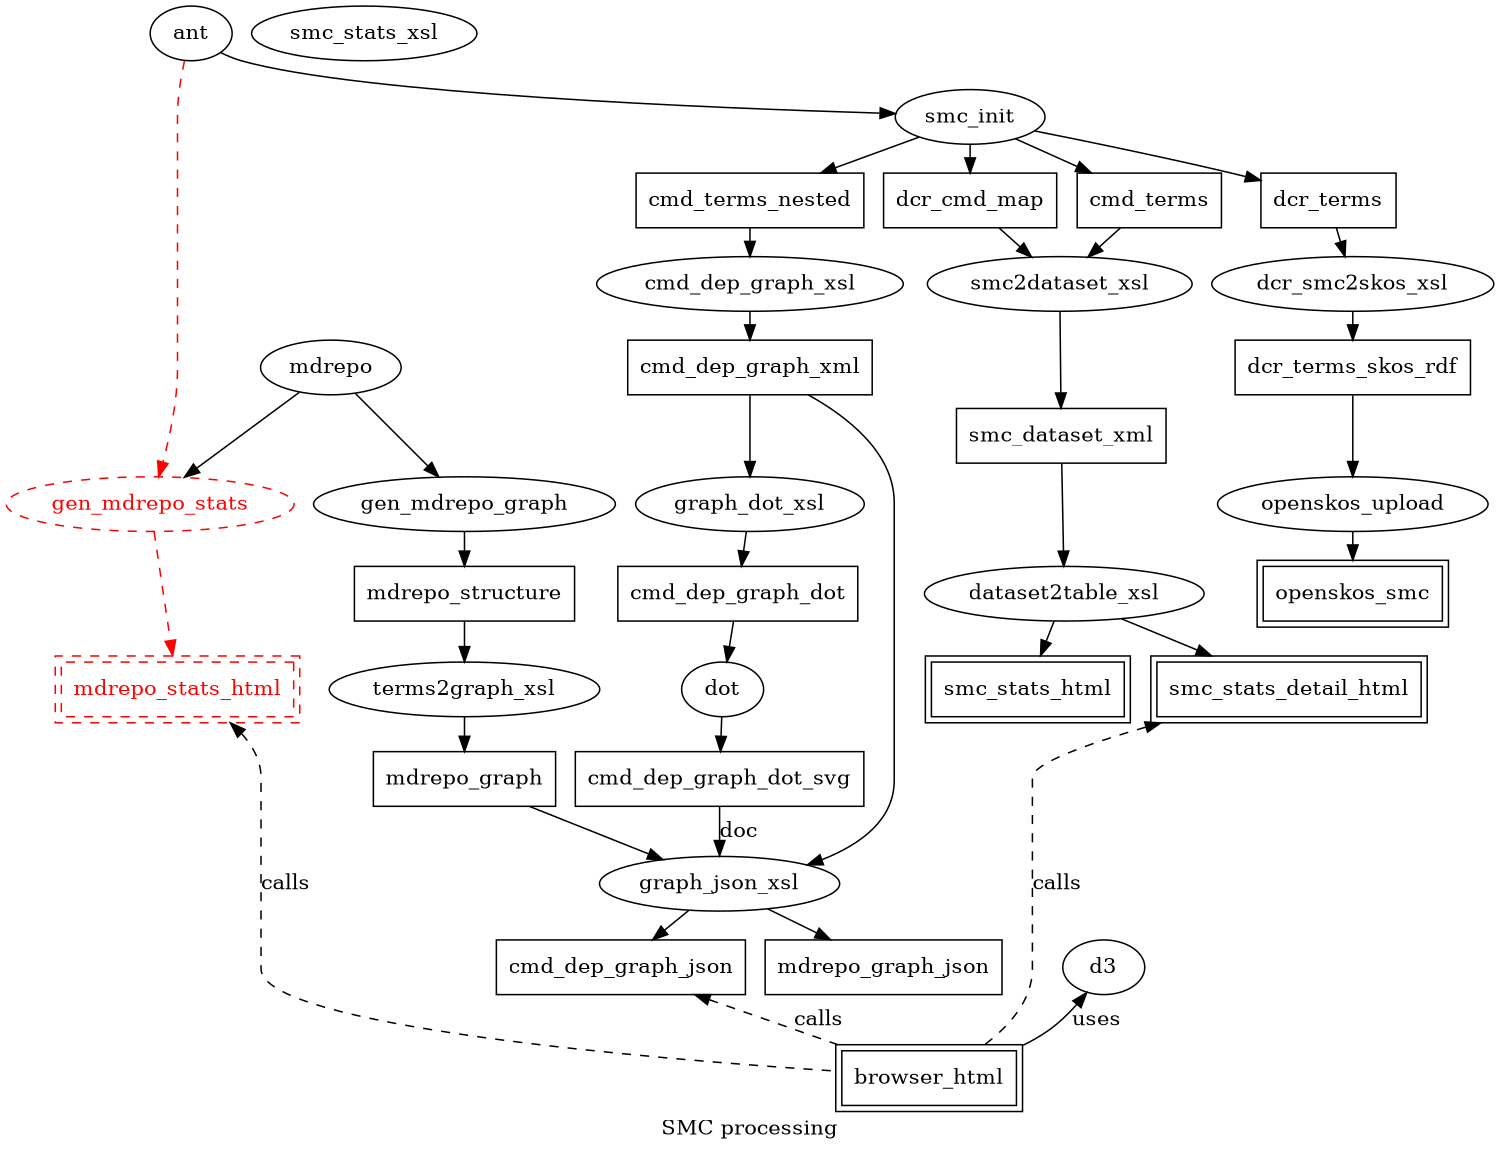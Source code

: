 /* 

dot -osmc_processing.png -Tpng smc_processing.dot

*/
digraph smc_processing {
  label="SMC processing";
	rankdir=TB;
	size="10,11";		
	ranksep=0.25;
	nodesep=0.18;

	/* graph [compound=true,
		mclimit=4,		
		remincross=true,
		nodesep = 0.1;	
	size="12,12";		
	];
	*/

/*
node [shape=none];
context;
term; */

/* data elements */
node [shape=box];
dcr_terms;
cmd_terms;
cmd_terms_nested;
dcr_cmd_map;
cmd_dep_graph_xml;
cmd_dep_graph_dot;
cmd_dep_graph_dot_svg;
cmd_dep_graph_json;
smc_dataset_xml;
dcr_terms_skos_rdf;
mdrepo_structure;
mdrepo_graph;
mdrepo_graph_json;



/* processing, code  */
node [shape=ellipse];
	ant;
	mdrepo;
	gen_mdrepo_stats [color=red,style=dashed, fontcolor=red];
	d3;
	dot;
	smc_init;
	gen_mdrepo_graph;
	cmd_dep_graph_xsl;
	graph_dot_xsl;
	terms2graph_xsl;
	graph_json_xsl;
	dcr_smc2skos_xsl;
	smc_stats_xsl;	
	openskos_upload;
	smc2dataset_xsl;
	dataset2table_xsl;

/* user "interfaces"  - human readable output */ 
node [shape=box, peripheries=2];
smc_stats_html;
browser_html;
mdrepo_stats_html [color=red,style=dashed, fontcolor=red];
smc_stats_detail_html;
openskos_smc;


	subgraph order {
	rank=same;
	dot;
		smc_stats_html;
		mdrepo_stats_html;
		smc_stats_detail_html;
	}

/* context -> list;
term -> map; */


ant -> smc_init -> cmd_terms_nested;
smc_init -> dcr_cmd_map;
smc_init -> dcr_terms;
smc_init -> cmd_terms;
cmd_terms_nested -> cmd_dep_graph_xsl -> cmd_dep_graph_xml;

cmd_dep_graph_xml -> graph_dot_xsl -> cmd_dep_graph_dot  -> dot -> cmd_dep_graph_dot_svg; 

cmd_dep_graph_xml -> graph_json_xsl -> cmd_dep_graph_json; 
cmd_dep_graph_dot_svg -> graph_json_xsl [label="doc"];

d3 -> browser_html [dir=back, label=uses];
cmd_dep_graph_json -> browser_html [dir=back, style=dashed, label=calls];
smc_stats_detail_html -> browser_html [dir=back, style=dashed, label=calls];
mdrepo -> gen_mdrepo_stats;
ant -> gen_mdrepo_stats ->  mdrepo_stats_html [color=red,style=dashed];
mdrepo_stats_html -> browser_html [dir=back, style=dashed, label="calls"];
mdrepo -> gen_mdrepo_graph -> mdrepo_structure -> terms2graph_xsl -> mdrepo_graph -> graph_json_xsl -> mdrepo_graph_json;

/* obsoleted 
dcr_cmd_map -> smc_stats_xsl -> smc_stats_html; 
cmd_terms -> smc_stats_xsl;
*/
dcr_cmd_map -> smc2dataset_xsl -> smc_dataset_xml -> dataset2table_xsl -> smc_stats_detail_html;
cmd_terms -> smc2dataset_xsl;

dataset2table_xsl -> smc_stats_html;

dcr_terms -> dcr_smc2skos_xsl -> dcr_terms_skos_rdf -> openskos_upload -> openskos_smc;


}